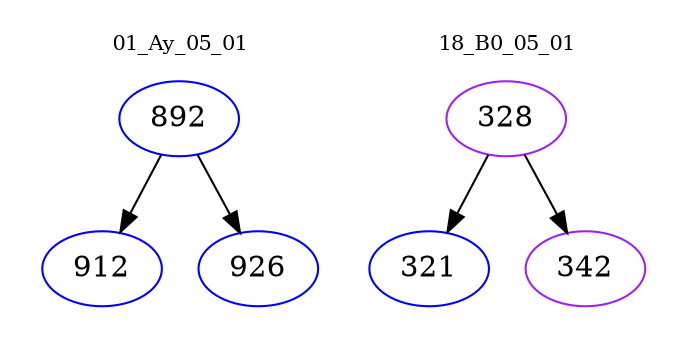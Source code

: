 digraph{
subgraph cluster_0 {
color = white
label = "01_Ay_05_01";
fontsize=10;
T0_892 [label="892", color="blue"]
T0_892 -> T0_912 [color="black"]
T0_912 [label="912", color="blue"]
T0_892 -> T0_926 [color="black"]
T0_926 [label="926", color="blue"]
}
subgraph cluster_1 {
color = white
label = "18_B0_05_01";
fontsize=10;
T1_328 [label="328", color="purple"]
T1_328 -> T1_321 [color="black"]
T1_321 [label="321", color="blue"]
T1_328 -> T1_342 [color="black"]
T1_342 [label="342", color="purple"]
}
}
